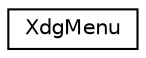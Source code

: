 digraph G
{
  edge [fontname="Helvetica",fontsize="10",labelfontname="Helvetica",labelfontsize="10"];
  node [fontname="Helvetica",fontsize="10",shape=record];
  rankdir=LR;
  Node1 [label="XdgMenu",height=0.2,width=0.4,color="black", fillcolor="white", style="filled",URL="$classXdgMenu.html",tooltip="The XdgMenu class implements the &quot;Desktop Menu Specification&quot; from freedesktop.org."];
}
